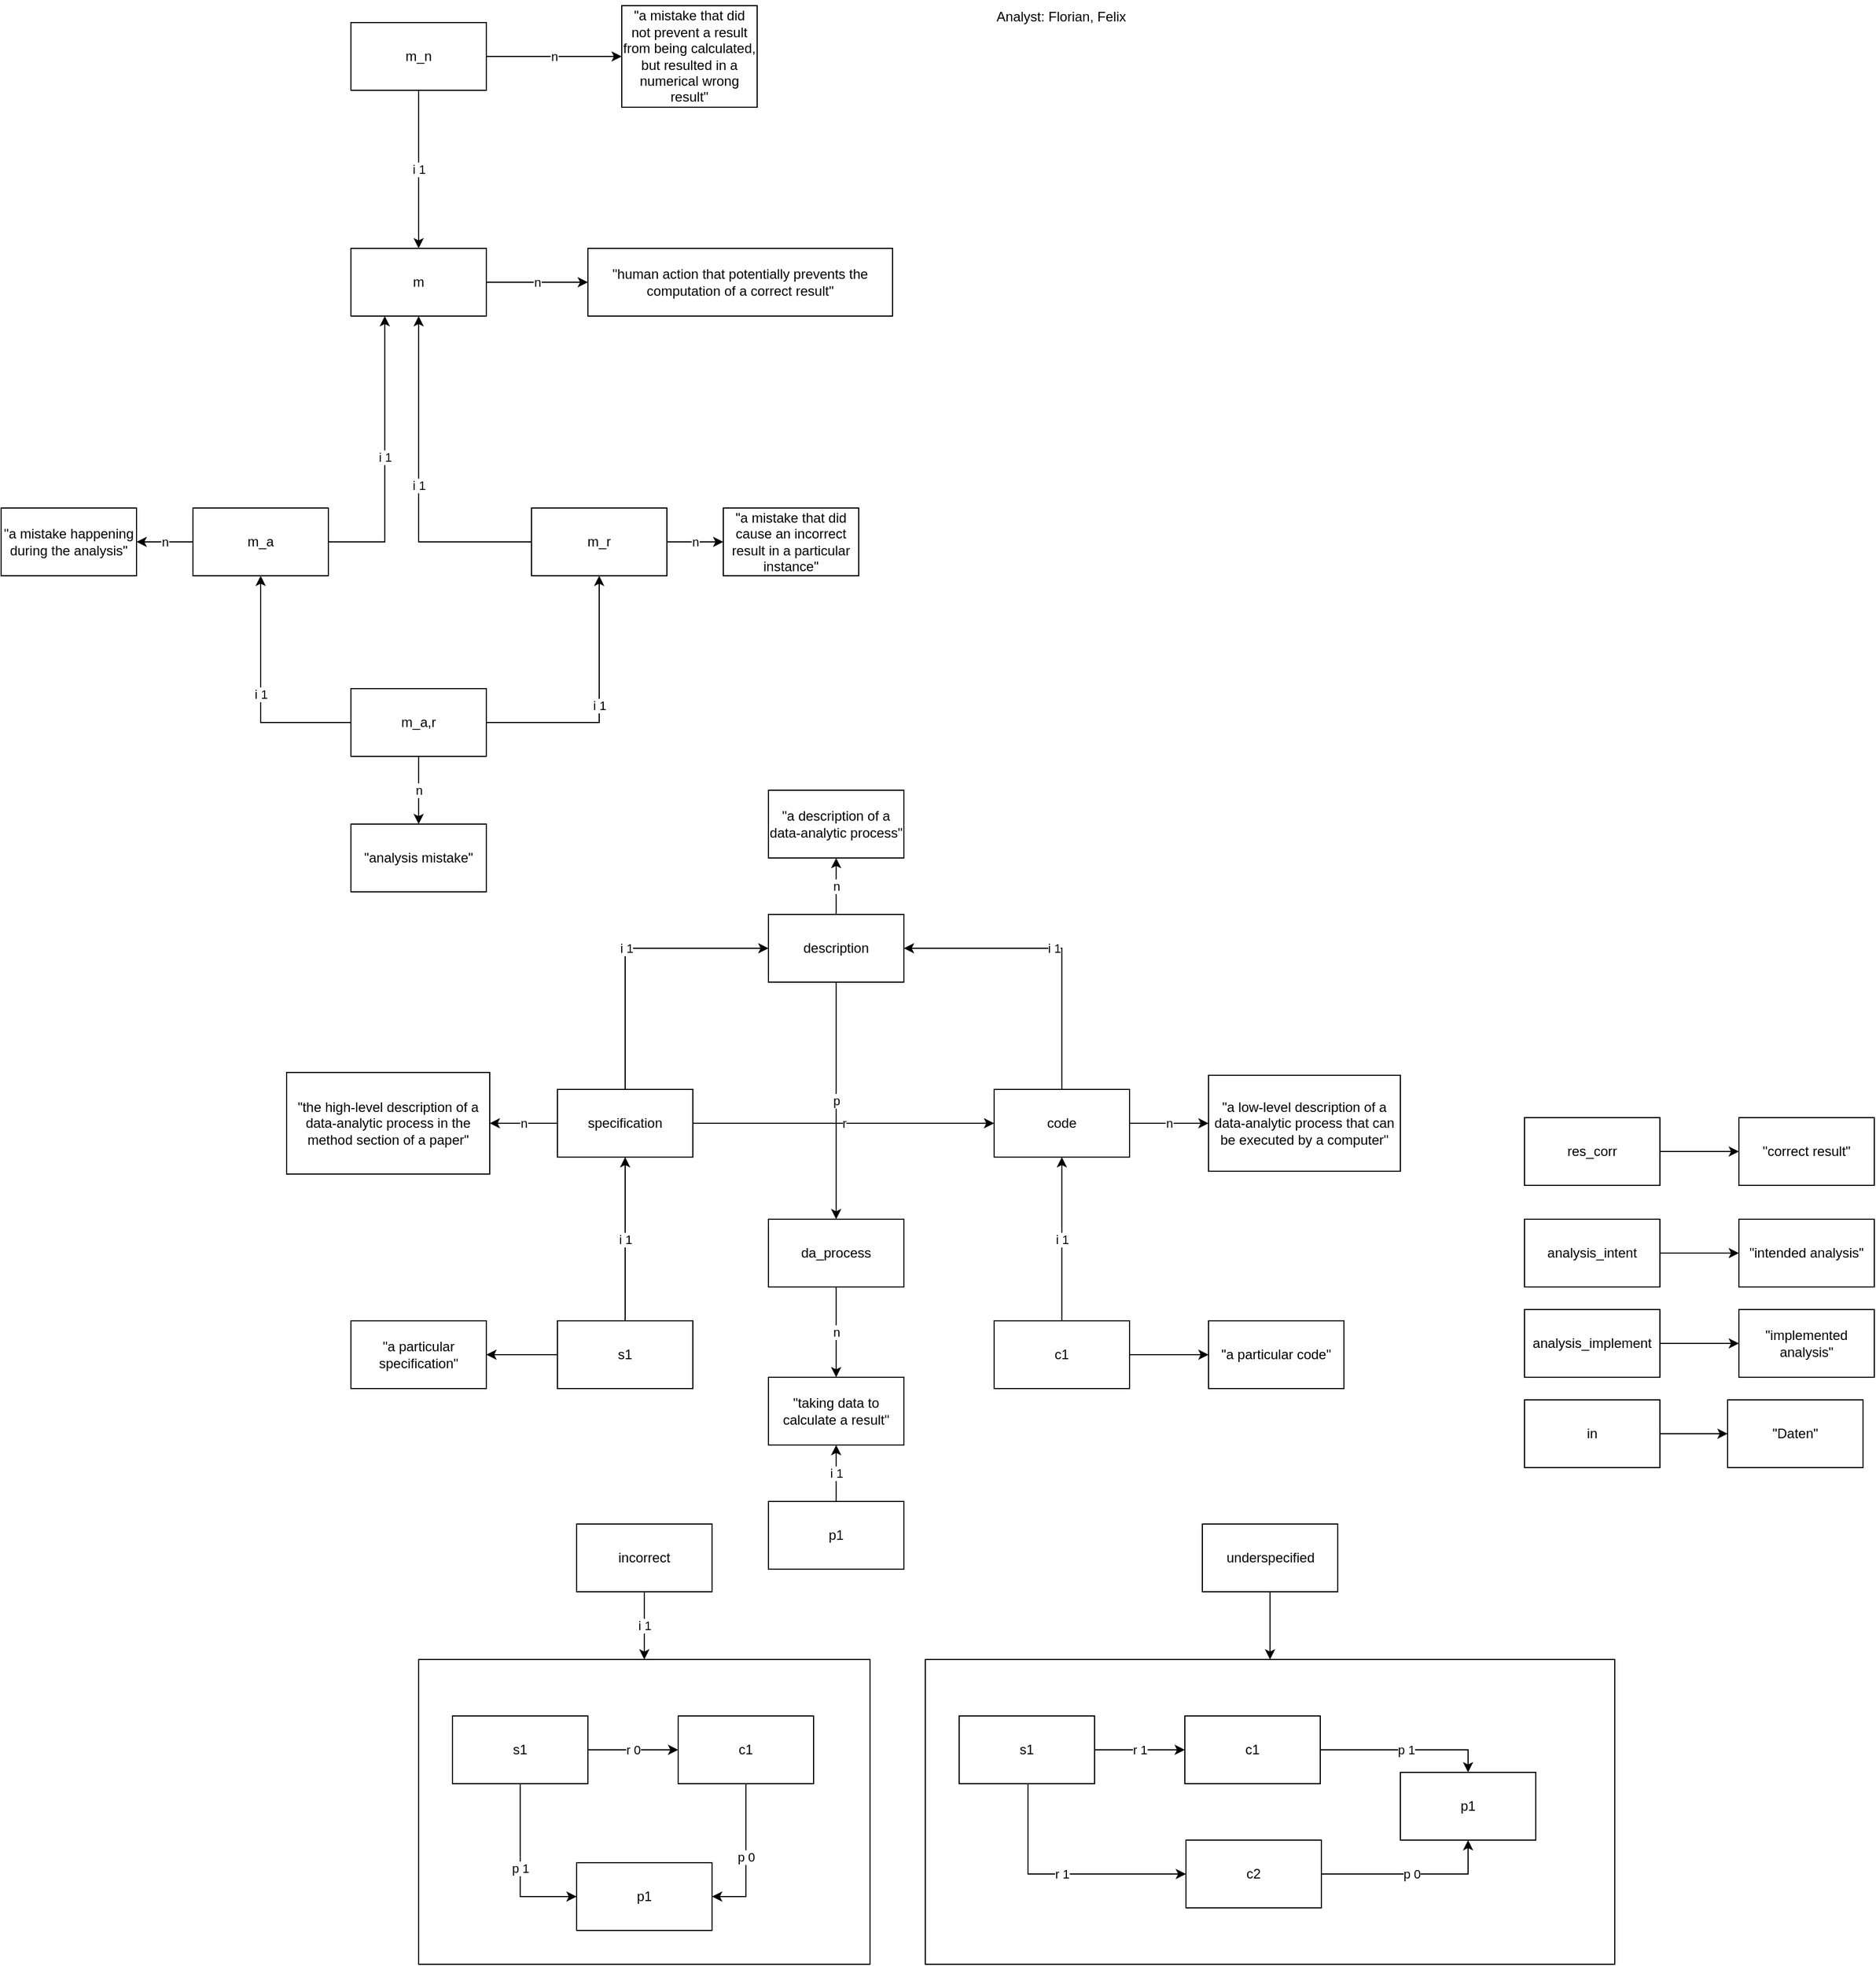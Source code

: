<mxfile version="24.0.2" type="github">
  <diagram name="Page-1" id="51PEagXw1sYwZtZuC4bm">
    <mxGraphModel dx="1883" dy="1556" grid="1" gridSize="10" guides="1" tooltips="1" connect="1" arrows="1" fold="1" page="1" pageScale="1" pageWidth="1169" pageHeight="827" math="0" shadow="0">
      <root>
        <mxCell id="0" />
        <mxCell id="1" parent="0" />
        <mxCell id="CN0c7sCui0MEg__w1s-X-21" value="" style="rounded=0;whiteSpace=wrap;html=1;fillColor=none;" parent="1" vertex="1">
          <mxGeometry x="320" y="1370" width="400" height="270" as="geometry" />
        </mxCell>
        <mxCell id="PQwBD4DDwZsJVSDzbPhe-4" value="n" style="edgeStyle=orthogonalEdgeStyle;rounded=0;orthogonalLoop=1;jettySize=auto;html=1;" parent="1" source="PQwBD4DDwZsJVSDzbPhe-2" target="PQwBD4DDwZsJVSDzbPhe-3" edge="1">
          <mxGeometry relative="1" as="geometry" />
        </mxCell>
        <mxCell id="PQwBD4DDwZsJVSDzbPhe-2" value="m" style="rounded=0;whiteSpace=wrap;html=1;" parent="1" vertex="1">
          <mxGeometry x="260" y="120" width="120" height="60" as="geometry" />
        </mxCell>
        <mxCell id="PQwBD4DDwZsJVSDzbPhe-3" value="&quot;human action that potentially prevents the computation of a correct result&quot;" style="rounded=0;whiteSpace=wrap;html=1;" parent="1" vertex="1">
          <mxGeometry x="470" y="120" width="270" height="60" as="geometry" />
        </mxCell>
        <mxCell id="PQwBD4DDwZsJVSDzbPhe-10" value="n" style="edgeStyle=orthogonalEdgeStyle;rounded=0;orthogonalLoop=1;jettySize=auto;html=1;" parent="1" source="PQwBD4DDwZsJVSDzbPhe-8" target="PQwBD4DDwZsJVSDzbPhe-9" edge="1">
          <mxGeometry relative="1" as="geometry" />
        </mxCell>
        <mxCell id="PQwBD4DDwZsJVSDzbPhe-12" value="i 1" style="edgeStyle=orthogonalEdgeStyle;rounded=0;orthogonalLoop=1;jettySize=auto;html=1;" parent="1" source="PQwBD4DDwZsJVSDzbPhe-8" target="PQwBD4DDwZsJVSDzbPhe-2" edge="1">
          <mxGeometry relative="1" as="geometry">
            <Array as="points">
              <mxPoint x="290" y="380" />
            </Array>
          </mxGeometry>
        </mxCell>
        <mxCell id="PQwBD4DDwZsJVSDzbPhe-8" value="m_a" style="rounded=0;whiteSpace=wrap;html=1;" parent="1" vertex="1">
          <mxGeometry x="120" y="350" width="120" height="60" as="geometry" />
        </mxCell>
        <mxCell id="PQwBD4DDwZsJVSDzbPhe-9" value="&quot;a mistake happening during the analysis&quot;" style="rounded=0;whiteSpace=wrap;html=1;" parent="1" vertex="1">
          <mxGeometry x="-50" y="350" width="120" height="60" as="geometry" />
        </mxCell>
        <mxCell id="PQwBD4DDwZsJVSDzbPhe-14" value="i 1" style="edgeStyle=orthogonalEdgeStyle;rounded=0;orthogonalLoop=1;jettySize=auto;html=1;" parent="1" source="PQwBD4DDwZsJVSDzbPhe-13" target="PQwBD4DDwZsJVSDzbPhe-2" edge="1">
          <mxGeometry relative="1" as="geometry" />
        </mxCell>
        <mxCell id="PQwBD4DDwZsJVSDzbPhe-16" value="n" style="edgeStyle=orthogonalEdgeStyle;rounded=0;orthogonalLoop=1;jettySize=auto;html=1;" parent="1" source="PQwBD4DDwZsJVSDzbPhe-13" target="PQwBD4DDwZsJVSDzbPhe-15" edge="1">
          <mxGeometry relative="1" as="geometry" />
        </mxCell>
        <mxCell id="PQwBD4DDwZsJVSDzbPhe-13" value="m_r" style="rounded=0;whiteSpace=wrap;html=1;" parent="1" vertex="1">
          <mxGeometry x="420" y="350" width="120" height="60" as="geometry" />
        </mxCell>
        <mxCell id="PQwBD4DDwZsJVSDzbPhe-15" value="&quot;a mistake that did cause an incorrect result in a particular instance&quot;" style="rounded=0;whiteSpace=wrap;html=1;" parent="1" vertex="1">
          <mxGeometry x="590" y="350" width="120" height="60" as="geometry" />
        </mxCell>
        <mxCell id="PQwBD4DDwZsJVSDzbPhe-18" value="i 1" style="edgeStyle=orthogonalEdgeStyle;rounded=0;orthogonalLoop=1;jettySize=auto;html=1;" parent="1" source="PQwBD4DDwZsJVSDzbPhe-17" target="PQwBD4DDwZsJVSDzbPhe-13" edge="1">
          <mxGeometry relative="1" as="geometry" />
        </mxCell>
        <mxCell id="PQwBD4DDwZsJVSDzbPhe-19" value="i 1" style="edgeStyle=orthogonalEdgeStyle;rounded=0;orthogonalLoop=1;jettySize=auto;html=1;" parent="1" source="PQwBD4DDwZsJVSDzbPhe-17" target="PQwBD4DDwZsJVSDzbPhe-8" edge="1">
          <mxGeometry relative="1" as="geometry" />
        </mxCell>
        <mxCell id="PQwBD4DDwZsJVSDzbPhe-24" value="n" style="edgeStyle=orthogonalEdgeStyle;rounded=0;orthogonalLoop=1;jettySize=auto;html=1;" parent="1" source="PQwBD4DDwZsJVSDzbPhe-17" target="PQwBD4DDwZsJVSDzbPhe-23" edge="1">
          <mxGeometry relative="1" as="geometry" />
        </mxCell>
        <mxCell id="PQwBD4DDwZsJVSDzbPhe-17" value="m_a,r" style="rounded=0;whiteSpace=wrap;html=1;" parent="1" vertex="1">
          <mxGeometry x="260" y="510" width="120" height="60" as="geometry" />
        </mxCell>
        <mxCell id="PQwBD4DDwZsJVSDzbPhe-23" value="&quot;analysis mistake&quot;" style="rounded=0;whiteSpace=wrap;html=1;" parent="1" vertex="1">
          <mxGeometry x="260" y="630" width="120" height="60" as="geometry" />
        </mxCell>
        <mxCell id="VSVdpnFQ6Lm-19f5LBRc-2" value="Analyst: Florian, Felix" style="text;html=1;align=center;verticalAlign=middle;resizable=0;points=[];autosize=1;strokeColor=none;fillColor=none;" parent="1" vertex="1">
          <mxGeometry x="819" y="-100" width="140" height="30" as="geometry" />
        </mxCell>
        <mxCell id="VSVdpnFQ6Lm-19f5LBRc-9" value="i 1" style="edgeStyle=orthogonalEdgeStyle;rounded=0;orthogonalLoop=1;jettySize=auto;html=1;" parent="1" source="VSVdpnFQ6Lm-19f5LBRc-6" target="PQwBD4DDwZsJVSDzbPhe-2" edge="1">
          <mxGeometry relative="1" as="geometry" />
        </mxCell>
        <mxCell id="VSVdpnFQ6Lm-19f5LBRc-11" value="n" style="edgeStyle=orthogonalEdgeStyle;rounded=0;orthogonalLoop=1;jettySize=auto;html=1;" parent="1" source="VSVdpnFQ6Lm-19f5LBRc-6" target="VSVdpnFQ6Lm-19f5LBRc-10" edge="1">
          <mxGeometry relative="1" as="geometry" />
        </mxCell>
        <mxCell id="VSVdpnFQ6Lm-19f5LBRc-6" value="m_n" style="rounded=0;whiteSpace=wrap;html=1;" parent="1" vertex="1">
          <mxGeometry x="260" y="-80" width="120" height="60" as="geometry" />
        </mxCell>
        <mxCell id="VSVdpnFQ6Lm-19f5LBRc-10" value="&quot;a mistake that did not prevent a result from being calculated, but resulted in a numerical wrong result&quot;" style="rounded=0;whiteSpace=wrap;html=1;" parent="1" vertex="1">
          <mxGeometry x="500" y="-95" width="120" height="90" as="geometry" />
        </mxCell>
        <mxCell id="VSVdpnFQ6Lm-19f5LBRc-15" style="edgeStyle=orthogonalEdgeStyle;rounded=0;orthogonalLoop=1;jettySize=auto;html=1;" parent="1" source="VSVdpnFQ6Lm-19f5LBRc-13" target="VSVdpnFQ6Lm-19f5LBRc-14" edge="1">
          <mxGeometry relative="1" as="geometry" />
        </mxCell>
        <mxCell id="VSVdpnFQ6Lm-19f5LBRc-13" value="res_corr" style="rounded=0;whiteSpace=wrap;html=1;" parent="1" vertex="1">
          <mxGeometry x="1300" y="890" width="120" height="60" as="geometry" />
        </mxCell>
        <mxCell id="VSVdpnFQ6Lm-19f5LBRc-14" value="&quot;correct result&quot;" style="rounded=0;whiteSpace=wrap;html=1;" parent="1" vertex="1">
          <mxGeometry x="1490" y="890" width="120" height="60" as="geometry" />
        </mxCell>
        <mxCell id="VSVdpnFQ6Lm-19f5LBRc-18" style="edgeStyle=orthogonalEdgeStyle;rounded=0;orthogonalLoop=1;jettySize=auto;html=1;" parent="1" source="VSVdpnFQ6Lm-19f5LBRc-16" target="VSVdpnFQ6Lm-19f5LBRc-17" edge="1">
          <mxGeometry relative="1" as="geometry" />
        </mxCell>
        <mxCell id="VSVdpnFQ6Lm-19f5LBRc-16" value="analysis_intent" style="rounded=0;whiteSpace=wrap;html=1;" parent="1" vertex="1">
          <mxGeometry x="1300" y="980" width="120" height="60" as="geometry" />
        </mxCell>
        <mxCell id="VSVdpnFQ6Lm-19f5LBRc-17" value="&quot;intended analysis&quot;" style="rounded=0;whiteSpace=wrap;html=1;" parent="1" vertex="1">
          <mxGeometry x="1490" y="980" width="120" height="60" as="geometry" />
        </mxCell>
        <mxCell id="VSVdpnFQ6Lm-19f5LBRc-21" style="edgeStyle=orthogonalEdgeStyle;rounded=0;orthogonalLoop=1;jettySize=auto;html=1;" parent="1" source="VSVdpnFQ6Lm-19f5LBRc-19" target="VSVdpnFQ6Lm-19f5LBRc-20" edge="1">
          <mxGeometry relative="1" as="geometry" />
        </mxCell>
        <mxCell id="VSVdpnFQ6Lm-19f5LBRc-19" value="in" style="rounded=0;whiteSpace=wrap;html=1;" parent="1" vertex="1">
          <mxGeometry x="1300" y="1140" width="120" height="60" as="geometry" />
        </mxCell>
        <mxCell id="VSVdpnFQ6Lm-19f5LBRc-20" value="&quot;Daten&quot;" style="rounded=0;whiteSpace=wrap;html=1;" parent="1" vertex="1">
          <mxGeometry x="1480" y="1140" width="120" height="60" as="geometry" />
        </mxCell>
        <mxCell id="VSVdpnFQ6Lm-19f5LBRc-25" style="edgeStyle=orthogonalEdgeStyle;rounded=0;orthogonalLoop=1;jettySize=auto;html=1;" parent="1" source="VSVdpnFQ6Lm-19f5LBRc-26" target="VSVdpnFQ6Lm-19f5LBRc-27" edge="1">
          <mxGeometry relative="1" as="geometry" />
        </mxCell>
        <mxCell id="VSVdpnFQ6Lm-19f5LBRc-26" value="analysis_implement" style="rounded=0;whiteSpace=wrap;html=1;" parent="1" vertex="1">
          <mxGeometry x="1300" y="1060" width="120" height="60" as="geometry" />
        </mxCell>
        <mxCell id="VSVdpnFQ6Lm-19f5LBRc-27" value="&quot;implemented analysis&quot;" style="rounded=0;whiteSpace=wrap;html=1;" parent="1" vertex="1">
          <mxGeometry x="1490" y="1060" width="120" height="60" as="geometry" />
        </mxCell>
        <mxCell id="CN0c7sCui0MEg__w1s-X-7" value="i 1" style="edgeStyle=orthogonalEdgeStyle;rounded=0;orthogonalLoop=1;jettySize=auto;html=1;" parent="1" source="VSVdpnFQ6Lm-19f5LBRc-28" target="CN0c7sCui0MEg__w1s-X-3" edge="1">
          <mxGeometry relative="1" as="geometry">
            <Array as="points">
              <mxPoint x="890" y="740" />
            </Array>
          </mxGeometry>
        </mxCell>
        <mxCell id="CN0c7sCui0MEg__w1s-X-9" value="n" style="edgeStyle=orthogonalEdgeStyle;rounded=0;orthogonalLoop=1;jettySize=auto;html=1;" parent="1" source="VSVdpnFQ6Lm-19f5LBRc-28" target="CN0c7sCui0MEg__w1s-X-8" edge="1">
          <mxGeometry relative="1" as="geometry" />
        </mxCell>
        <mxCell id="VSVdpnFQ6Lm-19f5LBRc-28" value="code" style="rounded=0;whiteSpace=wrap;html=1;" parent="1" vertex="1">
          <mxGeometry x="830" y="865" width="120" height="60" as="geometry" />
        </mxCell>
        <mxCell id="VSVdpnFQ6Lm-19f5LBRc-33" value="n" style="edgeStyle=orthogonalEdgeStyle;rounded=0;orthogonalLoop=1;jettySize=auto;html=1;" parent="1" source="VSVdpnFQ6Lm-19f5LBRc-30" target="VSVdpnFQ6Lm-19f5LBRc-32" edge="1">
          <mxGeometry relative="1" as="geometry" />
        </mxCell>
        <mxCell id="CN0c7sCui0MEg__w1s-X-6" value="i 1" style="edgeStyle=orthogonalEdgeStyle;rounded=0;orthogonalLoop=1;jettySize=auto;html=1;" parent="1" source="VSVdpnFQ6Lm-19f5LBRc-30" target="CN0c7sCui0MEg__w1s-X-3" edge="1">
          <mxGeometry relative="1" as="geometry">
            <Array as="points">
              <mxPoint x="503" y="740" />
            </Array>
          </mxGeometry>
        </mxCell>
        <mxCell id="CN0c7sCui0MEg__w1s-X-43" value="r" style="edgeStyle=orthogonalEdgeStyle;rounded=0;orthogonalLoop=1;jettySize=auto;html=1;" parent="1" source="VSVdpnFQ6Lm-19f5LBRc-30" target="VSVdpnFQ6Lm-19f5LBRc-28" edge="1">
          <mxGeometry relative="1" as="geometry" />
        </mxCell>
        <mxCell id="VSVdpnFQ6Lm-19f5LBRc-30" value="specification" style="rounded=0;whiteSpace=wrap;html=1;" parent="1" vertex="1">
          <mxGeometry x="443" y="865" width="120" height="60" as="geometry" />
        </mxCell>
        <mxCell id="VSVdpnFQ6Lm-19f5LBRc-32" value="&quot;the high-level description of a data-analytic process in the method section of a paper&quot;" style="rounded=0;whiteSpace=wrap;html=1;" parent="1" vertex="1">
          <mxGeometry x="203" y="850" width="180" height="90" as="geometry" />
        </mxCell>
        <mxCell id="CN0c7sCui0MEg__w1s-X-5" value="n" style="edgeStyle=orthogonalEdgeStyle;rounded=0;orthogonalLoop=1;jettySize=auto;html=1;" parent="1" source="CN0c7sCui0MEg__w1s-X-3" target="CN0c7sCui0MEg__w1s-X-4" edge="1">
          <mxGeometry relative="1" as="geometry" />
        </mxCell>
        <mxCell id="CN0c7sCui0MEg__w1s-X-15" value="p" style="edgeStyle=orthogonalEdgeStyle;rounded=0;orthogonalLoop=1;jettySize=auto;html=1;" parent="1" source="CN0c7sCui0MEg__w1s-X-3" target="CN0c7sCui0MEg__w1s-X-10" edge="1">
          <mxGeometry relative="1" as="geometry" />
        </mxCell>
        <mxCell id="CN0c7sCui0MEg__w1s-X-3" value="description" style="rounded=0;whiteSpace=wrap;html=1;" parent="1" vertex="1">
          <mxGeometry x="630" y="710" width="120" height="60" as="geometry" />
        </mxCell>
        <mxCell id="CN0c7sCui0MEg__w1s-X-4" value="&quot;a description of a data-analytic process&quot;" style="rounded=0;whiteSpace=wrap;html=1;" parent="1" vertex="1">
          <mxGeometry x="630" y="600" width="120" height="60" as="geometry" />
        </mxCell>
        <mxCell id="CN0c7sCui0MEg__w1s-X-8" value="&quot;a low-level description of a data-analytic process that can be executed by a computer&quot;" style="rounded=0;whiteSpace=wrap;html=1;" parent="1" vertex="1">
          <mxGeometry x="1020" y="852.5" width="170" height="85" as="geometry" />
        </mxCell>
        <mxCell id="CN0c7sCui0MEg__w1s-X-12" value="n" style="edgeStyle=orthogonalEdgeStyle;rounded=0;orthogonalLoop=1;jettySize=auto;html=1;" parent="1" source="CN0c7sCui0MEg__w1s-X-10" target="CN0c7sCui0MEg__w1s-X-11" edge="1">
          <mxGeometry relative="1" as="geometry" />
        </mxCell>
        <mxCell id="CN0c7sCui0MEg__w1s-X-10" value="da_process" style="rounded=0;whiteSpace=wrap;html=1;" parent="1" vertex="1">
          <mxGeometry x="630" y="980" width="120" height="60" as="geometry" />
        </mxCell>
        <mxCell id="CN0c7sCui0MEg__w1s-X-11" value="&quot;taking data to calculate a result&quot;" style="rounded=0;whiteSpace=wrap;html=1;" parent="1" vertex="1">
          <mxGeometry x="630" y="1120" width="120" height="60" as="geometry" />
        </mxCell>
        <mxCell id="CN0c7sCui0MEg__w1s-X-20" value="r 1" style="edgeStyle=orthogonalEdgeStyle;rounded=0;orthogonalLoop=1;jettySize=auto;html=1;" parent="1" edge="1">
          <mxGeometry relative="1" as="geometry">
            <mxPoint x="570" y="1450" as="targetPoint" />
          </mxGeometry>
        </mxCell>
        <mxCell id="CN0c7sCui0MEg__w1s-X-27" value="i 1" style="edgeStyle=orthogonalEdgeStyle;rounded=0;orthogonalLoop=1;jettySize=auto;html=1;" parent="1" source="CN0c7sCui0MEg__w1s-X-26" target="VSVdpnFQ6Lm-19f5LBRc-30" edge="1">
          <mxGeometry relative="1" as="geometry" />
        </mxCell>
        <mxCell id="CN0c7sCui0MEg__w1s-X-29" style="edgeStyle=orthogonalEdgeStyle;rounded=0;orthogonalLoop=1;jettySize=auto;html=1;" parent="1" source="CN0c7sCui0MEg__w1s-X-26" target="CN0c7sCui0MEg__w1s-X-28" edge="1">
          <mxGeometry relative="1" as="geometry" />
        </mxCell>
        <mxCell id="CN0c7sCui0MEg__w1s-X-26" value="s1" style="rounded=0;whiteSpace=wrap;html=1;" parent="1" vertex="1">
          <mxGeometry x="443" y="1070" width="120" height="60" as="geometry" />
        </mxCell>
        <mxCell id="CN0c7sCui0MEg__w1s-X-28" value="&quot;a particular specification&quot;" style="rounded=0;whiteSpace=wrap;html=1;" parent="1" vertex="1">
          <mxGeometry x="260" y="1070" width="120" height="60" as="geometry" />
        </mxCell>
        <mxCell id="CN0c7sCui0MEg__w1s-X-31" value="i 1" style="edgeStyle=orthogonalEdgeStyle;rounded=0;orthogonalLoop=1;jettySize=auto;html=1;" parent="1" source="CN0c7sCui0MEg__w1s-X-30" target="VSVdpnFQ6Lm-19f5LBRc-28" edge="1">
          <mxGeometry relative="1" as="geometry" />
        </mxCell>
        <mxCell id="CN0c7sCui0MEg__w1s-X-33" style="edgeStyle=orthogonalEdgeStyle;rounded=0;orthogonalLoop=1;jettySize=auto;html=1;" parent="1" source="CN0c7sCui0MEg__w1s-X-30" target="CN0c7sCui0MEg__w1s-X-32" edge="1">
          <mxGeometry relative="1" as="geometry" />
        </mxCell>
        <mxCell id="CN0c7sCui0MEg__w1s-X-30" value="c1" style="rounded=0;whiteSpace=wrap;html=1;" parent="1" vertex="1">
          <mxGeometry x="830" y="1070" width="120" height="60" as="geometry" />
        </mxCell>
        <mxCell id="CN0c7sCui0MEg__w1s-X-32" value="&quot;a particular code&quot;" style="rounded=0;whiteSpace=wrap;html=1;" parent="1" vertex="1">
          <mxGeometry x="1020" y="1070" width="120" height="60" as="geometry" />
        </mxCell>
        <mxCell id="CN0c7sCui0MEg__w1s-X-38" value="i 1" style="edgeStyle=orthogonalEdgeStyle;rounded=0;orthogonalLoop=1;jettySize=auto;html=1;" parent="1" source="CN0c7sCui0MEg__w1s-X-35" target="CN0c7sCui0MEg__w1s-X-11" edge="1">
          <mxGeometry relative="1" as="geometry" />
        </mxCell>
        <mxCell id="CN0c7sCui0MEg__w1s-X-35" value="p1" style="rounded=0;whiteSpace=wrap;html=1;" parent="1" vertex="1">
          <mxGeometry x="630" y="1230" width="120" height="60" as="geometry" />
        </mxCell>
        <mxCell id="CN0c7sCui0MEg__w1s-X-45" value="p 1" style="edgeStyle=orthogonalEdgeStyle;rounded=0;orthogonalLoop=1;jettySize=auto;html=1;" parent="1" source="CN0c7sCui0MEg__w1s-X-41" target="CN0c7sCui0MEg__w1s-X-42" edge="1">
          <mxGeometry relative="1" as="geometry">
            <Array as="points">
              <mxPoint x="410" y="1580" />
            </Array>
          </mxGeometry>
        </mxCell>
        <mxCell id="CN0c7sCui0MEg__w1s-X-66" value="r 0" style="edgeStyle=orthogonalEdgeStyle;rounded=0;orthogonalLoop=1;jettySize=auto;html=1;" parent="1" source="CN0c7sCui0MEg__w1s-X-41" target="CN0c7sCui0MEg__w1s-X-44" edge="1">
          <mxGeometry relative="1" as="geometry" />
        </mxCell>
        <mxCell id="CN0c7sCui0MEg__w1s-X-41" value="s1" style="rounded=0;whiteSpace=wrap;html=1;" parent="1" vertex="1">
          <mxGeometry x="350" y="1420" width="120" height="60" as="geometry" />
        </mxCell>
        <mxCell id="CN0c7sCui0MEg__w1s-X-67" value="p 0" style="edgeStyle=orthogonalEdgeStyle;rounded=0;orthogonalLoop=1;jettySize=auto;html=1;" parent="1" source="CN0c7sCui0MEg__w1s-X-44" target="CN0c7sCui0MEg__w1s-X-42" edge="1">
          <mxGeometry relative="1" as="geometry">
            <Array as="points">
              <mxPoint x="610" y="1580" />
            </Array>
          </mxGeometry>
        </mxCell>
        <mxCell id="CN0c7sCui0MEg__w1s-X-44" value="c1" style="rounded=0;whiteSpace=wrap;html=1;" parent="1" vertex="1">
          <mxGeometry x="550" y="1420" width="120" height="60" as="geometry" />
        </mxCell>
        <mxCell id="CN0c7sCui0MEg__w1s-X-64" value="i 1" style="edgeStyle=orthogonalEdgeStyle;rounded=0;orthogonalLoop=1;jettySize=auto;html=1;" parent="1" source="CN0c7sCui0MEg__w1s-X-63" target="CN0c7sCui0MEg__w1s-X-21" edge="1">
          <mxGeometry relative="1" as="geometry" />
        </mxCell>
        <mxCell id="CN0c7sCui0MEg__w1s-X-63" value="incorrect" style="rounded=0;whiteSpace=wrap;html=1;" parent="1" vertex="1">
          <mxGeometry x="460" y="1250" width="120" height="60" as="geometry" />
        </mxCell>
        <mxCell id="CN0c7sCui0MEg__w1s-X-42" value="p1" style="rounded=0;whiteSpace=wrap;html=1;" parent="1" vertex="1">
          <mxGeometry x="460" y="1550" width="120" height="60" as="geometry" />
        </mxCell>
        <mxCell id="CN0c7sCui0MEg__w1s-X-68" value="" style="rounded=0;whiteSpace=wrap;html=1;fillColor=none;" parent="1" vertex="1">
          <mxGeometry x="769" y="1370" width="611" height="270" as="geometry" />
        </mxCell>
        <mxCell id="CN0c7sCui0MEg__w1s-X-70" value="r 1" style="edgeStyle=orthogonalEdgeStyle;rounded=0;orthogonalLoop=1;jettySize=auto;html=1;" parent="1" source="CN0c7sCui0MEg__w1s-X-71" target="CN0c7sCui0MEg__w1s-X-73" edge="1">
          <mxGeometry relative="1" as="geometry" />
        </mxCell>
        <mxCell id="CN0c7sCui0MEg__w1s-X-78" value="r 1" style="edgeStyle=orthogonalEdgeStyle;rounded=0;orthogonalLoop=1;jettySize=auto;html=1;" parent="1" source="CN0c7sCui0MEg__w1s-X-71" target="CN0c7sCui0MEg__w1s-X-75" edge="1">
          <mxGeometry relative="1" as="geometry">
            <Array as="points">
              <mxPoint x="860" y="1560" />
            </Array>
          </mxGeometry>
        </mxCell>
        <mxCell id="CN0c7sCui0MEg__w1s-X-71" value="s1" style="rounded=0;whiteSpace=wrap;html=1;" parent="1" vertex="1">
          <mxGeometry x="799" y="1420" width="120" height="60" as="geometry" />
        </mxCell>
        <mxCell id="CN0c7sCui0MEg__w1s-X-80" value="p 1" style="edgeStyle=orthogonalEdgeStyle;rounded=0;orthogonalLoop=1;jettySize=auto;html=1;" parent="1" source="CN0c7sCui0MEg__w1s-X-73" target="CN0c7sCui0MEg__w1s-X-79" edge="1">
          <mxGeometry relative="1" as="geometry">
            <Array as="points">
              <mxPoint x="1250" y="1450" />
            </Array>
          </mxGeometry>
        </mxCell>
        <mxCell id="CN0c7sCui0MEg__w1s-X-73" value="c1" style="rounded=0;whiteSpace=wrap;html=1;" parent="1" vertex="1">
          <mxGeometry x="999" y="1420" width="120" height="60" as="geometry" />
        </mxCell>
        <mxCell id="CN0c7sCui0MEg__w1s-X-81" value="p 0" style="edgeStyle=orthogonalEdgeStyle;rounded=0;orthogonalLoop=1;jettySize=auto;html=1;" parent="1" source="CN0c7sCui0MEg__w1s-X-75" target="CN0c7sCui0MEg__w1s-X-79" edge="1">
          <mxGeometry relative="1" as="geometry">
            <Array as="points">
              <mxPoint x="1250" y="1560" />
            </Array>
          </mxGeometry>
        </mxCell>
        <mxCell id="CN0c7sCui0MEg__w1s-X-75" value="c2" style="rounded=0;whiteSpace=wrap;html=1;" parent="1" vertex="1">
          <mxGeometry x="1000" y="1530" width="120" height="60" as="geometry" />
        </mxCell>
        <mxCell id="CN0c7sCui0MEg__w1s-X-79" value="p1" style="rounded=0;whiteSpace=wrap;html=1;" parent="1" vertex="1">
          <mxGeometry x="1190" y="1470" width="120" height="60" as="geometry" />
        </mxCell>
        <mxCell id="CN0c7sCui0MEg__w1s-X-83" style="edgeStyle=orthogonalEdgeStyle;rounded=0;orthogonalLoop=1;jettySize=auto;html=1;" parent="1" source="CN0c7sCui0MEg__w1s-X-82" target="CN0c7sCui0MEg__w1s-X-68" edge="1">
          <mxGeometry relative="1" as="geometry" />
        </mxCell>
        <mxCell id="CN0c7sCui0MEg__w1s-X-82" value="underspecified" style="rounded=0;whiteSpace=wrap;html=1;" parent="1" vertex="1">
          <mxGeometry x="1014.5" y="1250" width="120" height="60" as="geometry" />
        </mxCell>
      </root>
    </mxGraphModel>
  </diagram>
</mxfile>
